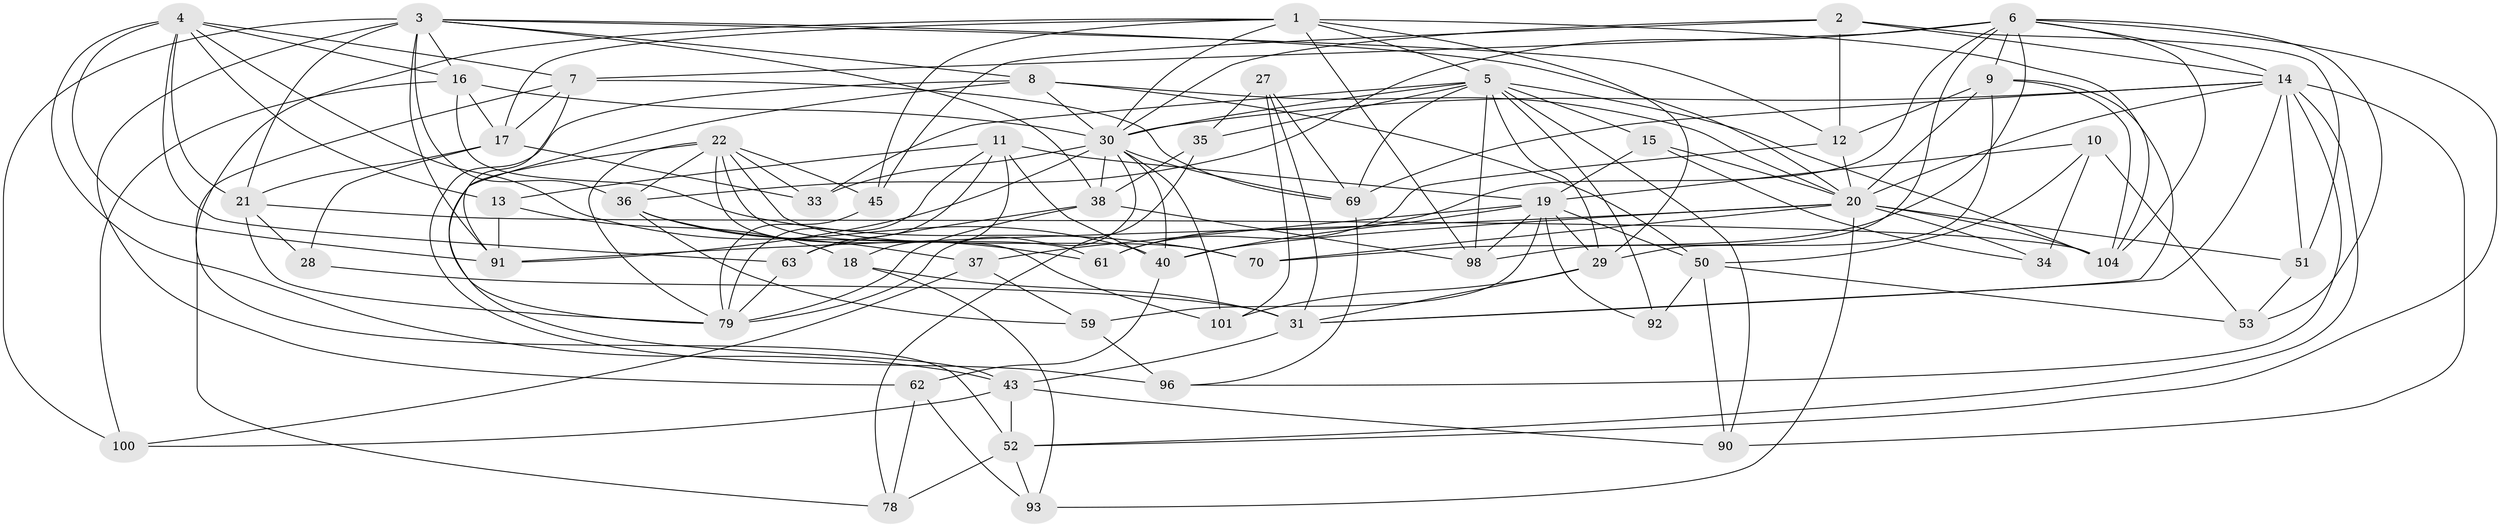 // original degree distribution, {4: 1.0}
// Generated by graph-tools (version 1.1) at 2025/16/03/09/25 04:16:25]
// undirected, 57 vertices, 165 edges
graph export_dot {
graph [start="1"]
  node [color=gray90,style=filled];
  1 [super="+67+82"];
  2 [super="+23"];
  3 [super="+58+41"];
  4 [super="+80+44"];
  5 [super="+73+68+65"];
  6 [super="+26"];
  7 [super="+57"];
  8 [super="+105"];
  9 [super="+46"];
  10;
  11 [super="+39"];
  12 [super="+55"];
  13;
  14 [super="+74+56"];
  15;
  16 [super="+66"];
  17 [super="+103"];
  18;
  19 [super="+88+81"];
  20 [super="+24+32"];
  21 [super="+106"];
  22 [super="+25+76"];
  27;
  28;
  29 [super="+84"];
  30 [super="+75+72"];
  31 [super="+107+83"];
  33;
  34;
  35;
  36 [super="+99"];
  37;
  38 [super="+47"];
  40 [super="+86"];
  43 [super="+49"];
  45;
  50 [super="+60"];
  51;
  52 [super="+85"];
  53;
  59;
  61;
  62;
  63;
  69 [super="+89"];
  70;
  78;
  79 [super="+111"];
  90;
  91 [super="+97"];
  92;
  93;
  96;
  98 [super="+110"];
  100;
  101;
  104 [super="+115"];
  1 -- 29;
  1 -- 30;
  1 -- 98;
  1 -- 5;
  1 -- 52;
  1 -- 104;
  1 -- 17;
  1 -- 45;
  2 -- 12 [weight=2];
  2 -- 51;
  2 -- 14;
  2 -- 45;
  2 -- 30;
  3 -- 16;
  3 -- 62;
  3 -- 38;
  3 -- 8;
  3 -- 20;
  3 -- 21;
  3 -- 100;
  3 -- 91;
  3 -- 12;
  3 -- 36;
  4 -- 21;
  4 -- 40;
  4 -- 91;
  4 -- 13;
  4 -- 63;
  4 -- 7;
  4 -- 16;
  4 -- 43;
  5 -- 90;
  5 -- 35;
  5 -- 15;
  5 -- 33;
  5 -- 69;
  5 -- 104;
  5 -- 92 [weight=2];
  5 -- 29;
  5 -- 98 [weight=2];
  5 -- 30 [weight=2];
  6 -- 98;
  6 -- 104;
  6 -- 7;
  6 -- 70;
  6 -- 9;
  6 -- 52;
  6 -- 53;
  6 -- 61;
  6 -- 36;
  6 -- 14;
  7 -- 69;
  7 -- 78;
  7 -- 17;
  7 -- 91;
  8 -- 50;
  8 -- 96;
  8 -- 79;
  8 -- 20;
  8 -- 30;
  9 -- 12;
  9 -- 31;
  9 -- 104;
  9 -- 20;
  9 -- 29;
  10 -- 34;
  10 -- 53;
  10 -- 50;
  10 -- 19;
  11 -- 63;
  11 -- 13;
  11 -- 40;
  11 -- 18;
  11 -- 79;
  11 -- 19;
  12 -- 61;
  12 -- 20;
  13 -- 18;
  13 -- 91;
  14 -- 51;
  14 -- 52;
  14 -- 30;
  14 -- 31;
  14 -- 96;
  14 -- 69;
  14 -- 90;
  14 -- 20;
  15 -- 34;
  15 -- 19;
  15 -- 20;
  16 -- 70;
  16 -- 100;
  16 -- 17;
  16 -- 30;
  17 -- 33;
  17 -- 21;
  17 -- 28;
  18 -- 31;
  18 -- 93;
  19 -- 98;
  19 -- 29;
  19 -- 50;
  19 -- 40;
  19 -- 59;
  19 -- 92;
  19 -- 37;
  20 -- 40;
  20 -- 70;
  20 -- 104;
  20 -- 34 [weight=2];
  20 -- 51;
  20 -- 93;
  20 -- 91;
  21 -- 28;
  21 -- 104;
  21 -- 79;
  22 -- 45;
  22 -- 33;
  22 -- 36;
  22 -- 79;
  22 -- 43;
  22 -- 101;
  22 -- 61;
  22 -- 70;
  27 -- 101;
  27 -- 35;
  27 -- 69;
  27 -- 31;
  28 -- 31 [weight=2];
  29 -- 101;
  29 -- 31;
  30 -- 33;
  30 -- 69;
  30 -- 101;
  30 -- 79;
  30 -- 38;
  30 -- 40;
  30 -- 91;
  31 -- 43;
  35 -- 78;
  35 -- 38;
  36 -- 61;
  36 -- 59;
  36 -- 37;
  37 -- 59;
  37 -- 100;
  38 -- 63;
  38 -- 79;
  38 -- 98;
  40 -- 62;
  43 -- 52;
  43 -- 100;
  43 -- 90;
  45 -- 79;
  50 -- 53;
  50 -- 90;
  50 -- 92;
  51 -- 53;
  52 -- 78;
  52 -- 93;
  59 -- 96;
  62 -- 93;
  62 -- 78;
  63 -- 79;
  69 -- 96;
}
